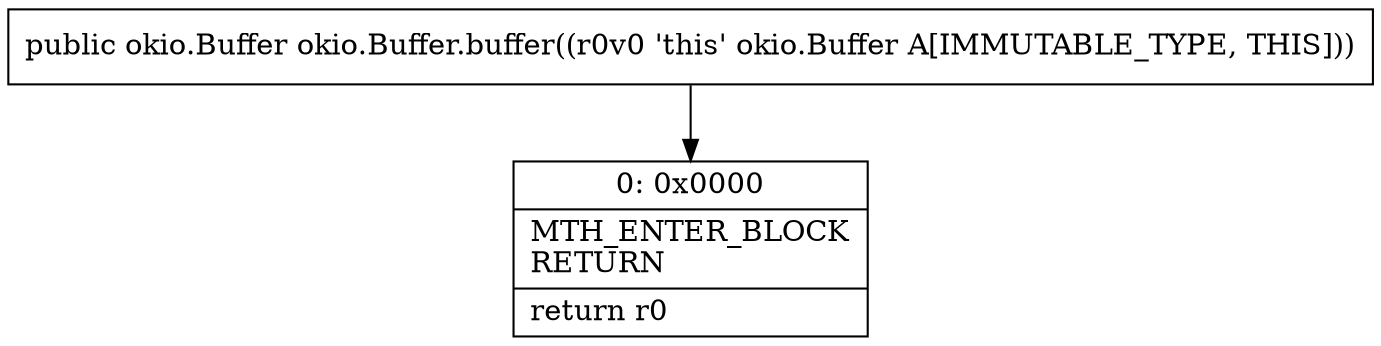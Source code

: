 digraph "CFG forokio.Buffer.buffer()Lokio\/Buffer;" {
Node_0 [shape=record,label="{0\:\ 0x0000|MTH_ENTER_BLOCK\lRETURN\l|return r0\l}"];
MethodNode[shape=record,label="{public okio.Buffer okio.Buffer.buffer((r0v0 'this' okio.Buffer A[IMMUTABLE_TYPE, THIS])) }"];
MethodNode -> Node_0;
}

